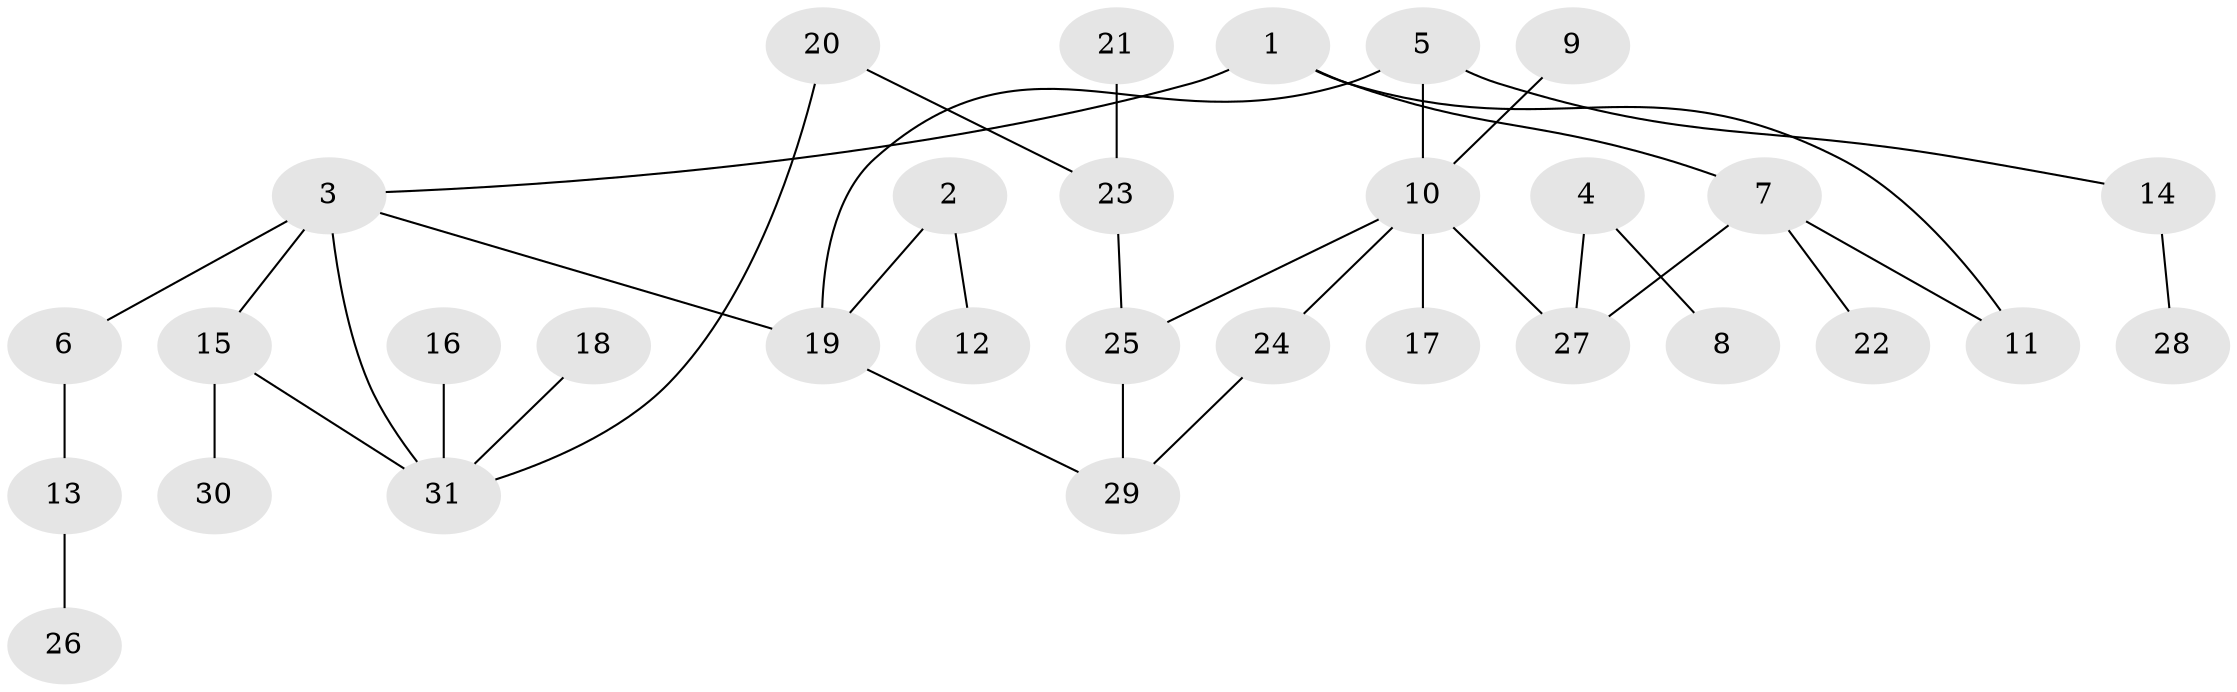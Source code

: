 // original degree distribution, {6: 0.04918032786885246, 3: 0.14754098360655737, 5: 0.04918032786885246, 2: 0.32786885245901637, 4: 0.03278688524590164, 1: 0.39344262295081966}
// Generated by graph-tools (version 1.1) at 2025/01/03/09/25 03:01:07]
// undirected, 31 vertices, 36 edges
graph export_dot {
graph [start="1"]
  node [color=gray90,style=filled];
  1;
  2;
  3;
  4;
  5;
  6;
  7;
  8;
  9;
  10;
  11;
  12;
  13;
  14;
  15;
  16;
  17;
  18;
  19;
  20;
  21;
  22;
  23;
  24;
  25;
  26;
  27;
  28;
  29;
  30;
  31;
  1 -- 3 [weight=1.0];
  1 -- 7 [weight=1.0];
  1 -- 11 [weight=1.0];
  2 -- 12 [weight=1.0];
  2 -- 19 [weight=1.0];
  3 -- 6 [weight=1.0];
  3 -- 15 [weight=1.0];
  3 -- 19 [weight=1.0];
  3 -- 31 [weight=1.0];
  4 -- 8 [weight=1.0];
  4 -- 27 [weight=1.0];
  5 -- 10 [weight=1.0];
  5 -- 14 [weight=1.0];
  5 -- 19 [weight=1.0];
  6 -- 13 [weight=1.0];
  7 -- 11 [weight=1.0];
  7 -- 22 [weight=1.0];
  7 -- 27 [weight=1.0];
  9 -- 10 [weight=1.0];
  10 -- 17 [weight=1.0];
  10 -- 24 [weight=1.0];
  10 -- 25 [weight=1.0];
  10 -- 27 [weight=1.0];
  13 -- 26 [weight=1.0];
  14 -- 28 [weight=1.0];
  15 -- 30 [weight=1.0];
  15 -- 31 [weight=1.0];
  16 -- 31 [weight=1.0];
  18 -- 31 [weight=1.0];
  19 -- 29 [weight=1.0];
  20 -- 23 [weight=1.0];
  20 -- 31 [weight=1.0];
  21 -- 23 [weight=1.0];
  23 -- 25 [weight=1.0];
  24 -- 29 [weight=1.0];
  25 -- 29 [weight=1.0];
}

